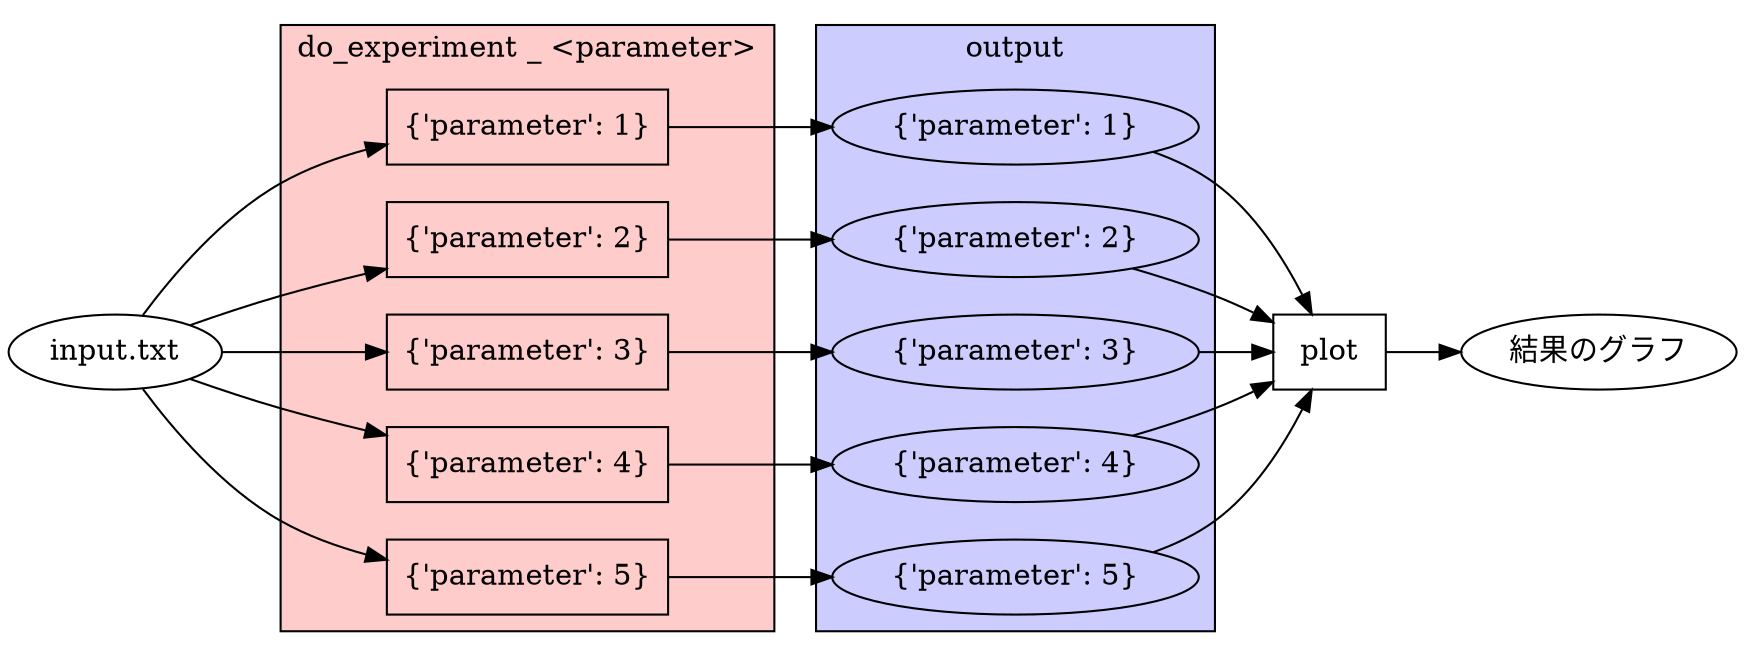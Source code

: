 digraph G {
  graph [rankdir=LR]

  subgraph cluster_do {
    fillcolor="#FFCCCC"
    style=filled
    label="do_experiment _ <parameter>"

    do1 [shape=box, label="{'parameter': 1}"]
    do2 [shape=box, label="{'parameter': 2}"]
    do3 [shape=box, label="{'parameter': 3}"]
    do4 [shape=box, label="{'parameter': 4}"]
    do5 [shape=box, label="{'parameter': 5}"]
  }

  "input.txt" -> { do1; do2; do3; do4; do5 }

  subgraph cluster_output {
    fillcolor="#CCCCFF"
    style=filled
    label="output"

    output1 [label="{'parameter': 1}"]
    output2 [label="{'parameter': 2}"]
    output3 [label="{'parameter': 3}"]
    output4 [label="{'parameter': 4}"]
    output5 [label="{'parameter': 5}"]
  }

  do1 -> output1
  do2 -> output2
  do3 -> output3
  do4 -> output4
  do5 -> output5

  plot [shape=box]
  { output1; output2; output3; output4; output5 } -> plot

  figure [label="結果のグラフ"]
  plot -> figure
}